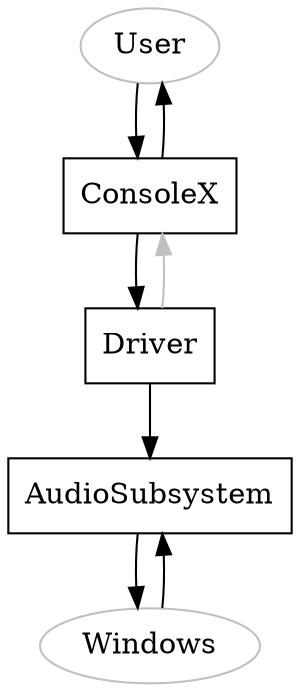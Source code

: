 digraph structure {
    ConsoleX [shape=box];
    Driver [shape=box];
    AudioSubsystem [shape=box];
    ConsoleX -> Driver -> AudioSubsystem;
    Driver -> ConsoleX [color=gray];
    User [color=gray];
    User -> ConsoleX;
    ConsoleX -> User;
    Windows [color=gray];
    AudioSubsystem -> Windows;
    Windows -> AudioSubsystem;
    { rank=min; User };
}